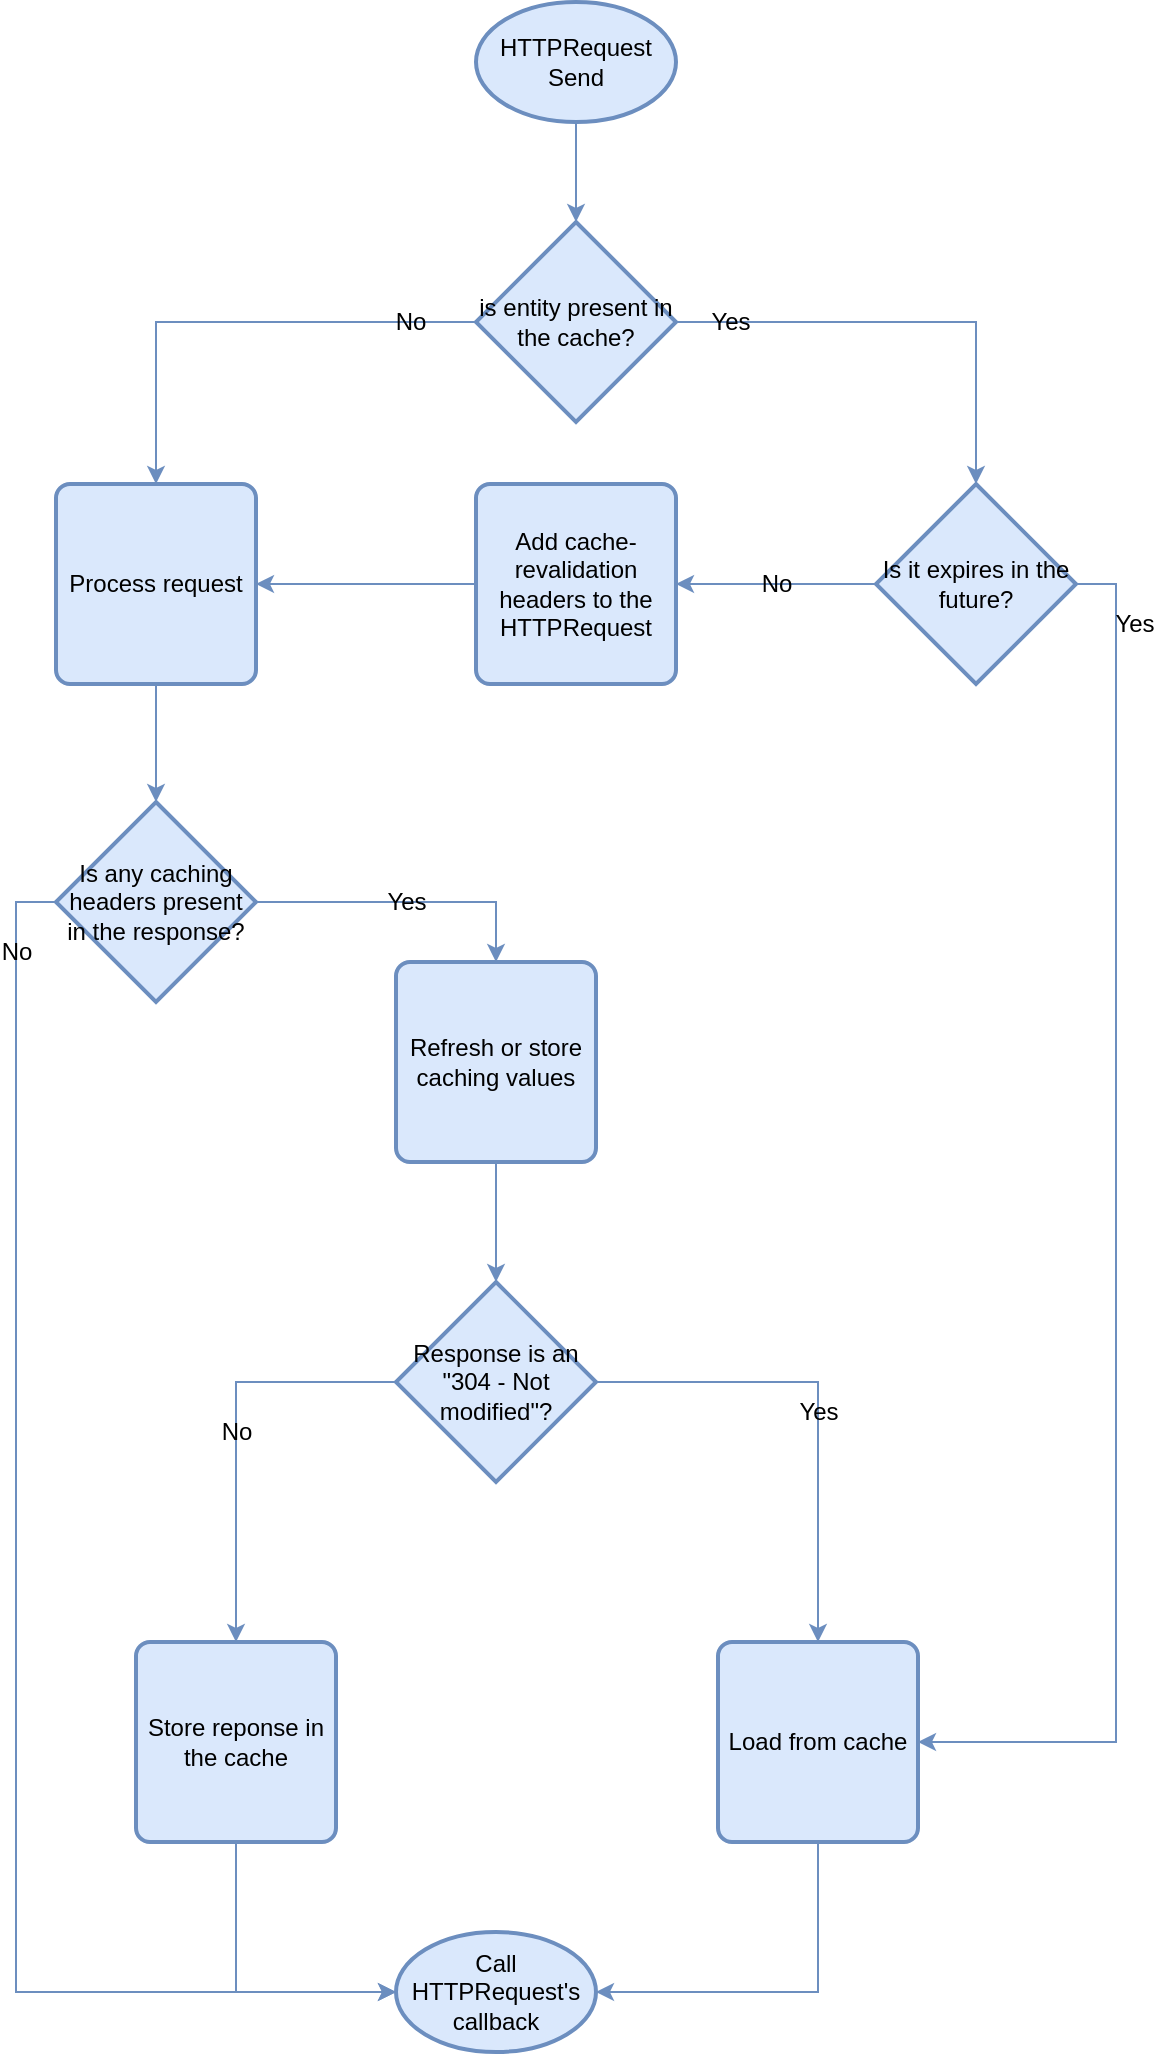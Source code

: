 <mxfile version="12.4.2" type="device" pages="1"><diagram id="3kjosCIJWON_d6Vr9HFh" name="Page-1"><mxGraphModel dx="2048" dy="1168" grid="0" gridSize="10" guides="1" tooltips="1" connect="1" arrows="1" fold="1" page="1" pageScale="1" pageWidth="850" pageHeight="1100" background="#ffffff" math="0" shadow="0"><root><mxCell id="0"/><mxCell id="1" parent="0"/><mxCell id="ET93Un-UunFfn_HRBGut-4" value="" style="edgeStyle=orthogonalEdgeStyle;rounded=0;orthogonalLoop=1;jettySize=auto;entryX=0.5;entryY=0;entryDx=0;entryDy=0;entryPerimeter=0;fillColor=#dae8fc;strokeColor=#6c8ebf;fontSize=12;fontColor=#000000;labelBorderColor=none;html=1;shadow=0;labelBackgroundColor=none;" edge="1" parent="1" source="ET93Un-UunFfn_HRBGut-1" target="ET93Un-UunFfn_HRBGut-2"><mxGeometry relative="1" as="geometry"/></mxCell><mxCell id="ET93Un-UunFfn_HRBGut-1" value="HTTPRequest Send" style="strokeWidth=2;shape=mxgraph.flowchart.start_1;whiteSpace=wrap;fillColor=#dae8fc;strokeColor=#6c8ebf;fontSize=12;fontColor=#000000;labelBorderColor=none;html=1;shadow=0;labelBackgroundColor=none;" vertex="1" parent="1"><mxGeometry x="350" y="40" width="100" height="60" as="geometry"/></mxCell><mxCell id="ET93Un-UunFfn_HRBGut-12" value="Yes" style="edgeStyle=orthogonalEdgeStyle;rounded=0;orthogonalLoop=1;jettySize=auto;entryX=0.5;entryY=0;entryDx=0;entryDy=0;entryPerimeter=0;fillColor=#dae8fc;strokeColor=#6c8ebf;fontSize=12;fontColor=#000000;labelBorderColor=none;html=1;shadow=0;labelBackgroundColor=none;" edge="1" parent="1" source="ET93Un-UunFfn_HRBGut-2" target="ET93Un-UunFfn_HRBGut-5"><mxGeometry x="-0.766" relative="1" as="geometry"><mxPoint as="offset"/></mxGeometry></mxCell><mxCell id="ET93Un-UunFfn_HRBGut-20" value="No" style="edgeStyle=orthogonalEdgeStyle;rounded=0;orthogonalLoop=1;jettySize=auto;entryX=0.5;entryY=0;entryDx=0;entryDy=0;fillColor=#dae8fc;strokeColor=#6c8ebf;fontSize=12;fontColor=#000000;labelBorderColor=none;html=1;shadow=0;labelBackgroundColor=none;" edge="1" parent="1" source="ET93Un-UunFfn_HRBGut-2" target="ET93Un-UunFfn_HRBGut-13"><mxGeometry x="-0.726" relative="1" as="geometry"><mxPoint as="offset"/></mxGeometry></mxCell><mxCell id="ET93Un-UunFfn_HRBGut-2" value="is entity present in the cache?" style="strokeWidth=2;shape=mxgraph.flowchart.decision;whiteSpace=wrap;fillColor=#dae8fc;strokeColor=#6c8ebf;fontSize=12;fontColor=#000000;labelBorderColor=none;html=1;shadow=0;labelBackgroundColor=none;" vertex="1" parent="1"><mxGeometry x="350" y="150" width="100" height="100" as="geometry"/></mxCell><mxCell id="ET93Un-UunFfn_HRBGut-23" value="No" style="edgeStyle=orthogonalEdgeStyle;rounded=0;orthogonalLoop=1;jettySize=auto;entryX=1;entryY=0.5;entryDx=0;entryDy=0;fillColor=#dae8fc;strokeColor=#6c8ebf;fontSize=12;fontColor=#000000;labelBorderColor=none;html=1;shadow=0;labelBackgroundColor=none;" edge="1" parent="1" source="ET93Un-UunFfn_HRBGut-5" target="ET93Un-UunFfn_HRBGut-21"><mxGeometry relative="1" as="geometry"/></mxCell><mxCell id="ET93Un-UunFfn_HRBGut-34" value="Yes" style="edgeStyle=orthogonalEdgeStyle;rounded=0;orthogonalLoop=1;jettySize=auto;entryX=1;entryY=0.5;entryDx=0;entryDy=0;exitX=1;exitY=0.5;exitDx=0;exitDy=0;exitPerimeter=0;fillColor=#dae8fc;strokeColor=#6c8ebf;fontSize=12;fontColor=#000000;labelBorderColor=none;html=1;shadow=0;labelBackgroundColor=none;" edge="1" parent="1" source="ET93Un-UunFfn_HRBGut-5" target="ET93Un-UunFfn_HRBGut-6"><mxGeometry x="-0.945" y="-10" relative="1" as="geometry"><mxPoint x="10" y="10" as="offset"/></mxGeometry></mxCell><mxCell id="ET93Un-UunFfn_HRBGut-5" value="Is it expires in the future?" style="strokeWidth=2;shape=mxgraph.flowchart.decision;whiteSpace=wrap;shadow=0;fillColor=#dae8fc;strokeColor=#6c8ebf;fontSize=12;fontColor=#000000;labelBorderColor=none;html=1;labelBackgroundColor=none;" vertex="1" parent="1"><mxGeometry x="550" y="281" width="100" height="100" as="geometry"/></mxCell><mxCell id="ET93Un-UunFfn_HRBGut-9" value="" style="edgeStyle=orthogonalEdgeStyle;rounded=0;orthogonalLoop=1;jettySize=auto;entryX=1;entryY=0.5;entryDx=0;entryDy=0;entryPerimeter=0;fillColor=#dae8fc;strokeColor=#6c8ebf;fontSize=12;fontColor=#000000;labelBorderColor=none;html=1;shadow=0;labelBackgroundColor=none;exitX=0.5;exitY=1;exitDx=0;exitDy=0;" edge="1" parent="1" source="ET93Un-UunFfn_HRBGut-6" target="ET93Un-UunFfn_HRBGut-8"><mxGeometry relative="1" as="geometry"/></mxCell><mxCell id="ET93Un-UunFfn_HRBGut-6" value="Load from cache" style="rounded=1;whiteSpace=wrap;absoluteArcSize=1;arcSize=14;strokeWidth=2;fillColor=#dae8fc;strokeColor=#6c8ebf;fontSize=12;fontColor=#000000;labelBorderColor=none;html=1;shadow=0;labelBackgroundColor=none;" vertex="1" parent="1"><mxGeometry x="471" y="860" width="100" height="100" as="geometry"/></mxCell><mxCell id="ET93Un-UunFfn_HRBGut-8" value="Call HTTPRequest's callback" style="strokeWidth=2;shape=mxgraph.flowchart.start_1;whiteSpace=wrap;fillColor=#dae8fc;strokeColor=#6c8ebf;fontSize=12;fontColor=#000000;labelBorderColor=none;html=1;shadow=0;labelBackgroundColor=none;" vertex="1" parent="1"><mxGeometry x="310" y="1005" width="100" height="60" as="geometry"/></mxCell><mxCell id="ET93Un-UunFfn_HRBGut-27" value="" style="edgeStyle=orthogonalEdgeStyle;rounded=0;orthogonalLoop=1;jettySize=auto;entryX=0.5;entryY=0;entryDx=0;entryDy=0;entryPerimeter=0;fillColor=#dae8fc;strokeColor=#6c8ebf;fontSize=12;fontColor=#000000;labelBorderColor=none;html=1;shadow=0;labelBackgroundColor=none;" edge="1" parent="1" source="ET93Un-UunFfn_HRBGut-13" target="ET93Un-UunFfn_HRBGut-14"><mxGeometry relative="1" as="geometry"/></mxCell><mxCell id="ET93Un-UunFfn_HRBGut-13" value="Process request" style="rounded=1;whiteSpace=wrap;absoluteArcSize=1;arcSize=14;strokeWidth=2;fillColor=#dae8fc;strokeColor=#6c8ebf;fontSize=12;fontColor=#000000;labelBorderColor=none;html=1;shadow=0;labelBackgroundColor=none;" vertex="1" parent="1"><mxGeometry x="140" y="281" width="100" height="100" as="geometry"/></mxCell><mxCell id="ET93Un-UunFfn_HRBGut-28" value="Yes" style="edgeStyle=orthogonalEdgeStyle;rounded=0;orthogonalLoop=1;jettySize=auto;entryX=0.5;entryY=0;entryDx=0;entryDy=0;fillColor=#dae8fc;strokeColor=#6c8ebf;fontSize=12;fontColor=#000000;labelBorderColor=none;html=1;shadow=0;labelBackgroundColor=none;" edge="1" parent="1" source="ET93Un-UunFfn_HRBGut-14" target="ET93Un-UunFfn_HRBGut-26"><mxGeometry relative="1" as="geometry"/></mxCell><mxCell id="ET93Un-UunFfn_HRBGut-31" value="No" style="edgeStyle=orthogonalEdgeStyle;rounded=0;orthogonalLoop=1;jettySize=auto;entryX=0;entryY=0.5;entryDx=0;entryDy=0;entryPerimeter=0;exitX=0;exitY=0.5;exitDx=0;exitDy=0;exitPerimeter=0;fillColor=#dae8fc;strokeColor=#6c8ebf;fontSize=12;fontColor=#000000;labelBorderColor=none;html=1;shadow=0;labelBackgroundColor=none;horizontal=1;verticalAlign=middle;" edge="1" parent="1" source="ET93Un-UunFfn_HRBGut-14" target="ET93Un-UunFfn_HRBGut-8"><mxGeometry x="-0.881" relative="1" as="geometry"><mxPoint as="offset"/></mxGeometry></mxCell><mxCell id="ET93Un-UunFfn_HRBGut-14" value="Is any caching headers present in the response?" style="strokeWidth=2;shape=mxgraph.flowchart.decision;whiteSpace=wrap;fillColor=#dae8fc;strokeColor=#6c8ebf;fontSize=12;fontColor=#000000;labelBorderColor=none;html=1;shadow=0;labelBackgroundColor=none;" vertex="1" parent="1"><mxGeometry x="140" y="440" width="100" height="100" as="geometry"/></mxCell><mxCell id="ET93Un-UunFfn_HRBGut-16" value="" style="edgeStyle=orthogonalEdgeStyle;rounded=0;orthogonalLoop=1;jettySize=auto;entryX=0;entryY=0.5;entryDx=0;entryDy=0;entryPerimeter=0;exitX=0.5;exitY=1;exitDx=0;exitDy=0;fillColor=#dae8fc;strokeColor=#6c8ebf;fontSize=12;fontColor=#000000;labelBorderColor=none;html=1;shadow=0;labelBackgroundColor=none;" edge="1" parent="1" source="ET93Un-UunFfn_HRBGut-15" target="ET93Un-UunFfn_HRBGut-8"><mxGeometry relative="1" as="geometry"/></mxCell><mxCell id="ET93Un-UunFfn_HRBGut-15" value="Store reponse in the cache" style="rounded=1;whiteSpace=wrap;absoluteArcSize=1;arcSize=14;strokeWidth=2;fillColor=#dae8fc;strokeColor=#6c8ebf;fontSize=12;fontColor=#000000;labelBorderColor=none;html=1;shadow=0;labelBackgroundColor=none;" vertex="1" parent="1"><mxGeometry x="180" y="860" width="100" height="100" as="geometry"/></mxCell><mxCell id="ET93Un-UunFfn_HRBGut-22" value="" style="edgeStyle=orthogonalEdgeStyle;rounded=0;orthogonalLoop=1;jettySize=auto;entryX=1;entryY=0.5;entryDx=0;entryDy=0;fillColor=#dae8fc;strokeColor=#6c8ebf;fontSize=12;fontColor=#000000;labelBorderColor=none;html=1;shadow=0;labelBackgroundColor=none;" edge="1" parent="1" source="ET93Un-UunFfn_HRBGut-21" target="ET93Un-UunFfn_HRBGut-13"><mxGeometry relative="1" as="geometry"/></mxCell><mxCell id="ET93Un-UunFfn_HRBGut-21" value="Add cache-revalidation headers to the HTTPRequest" style="rounded=1;whiteSpace=wrap;absoluteArcSize=1;arcSize=14;strokeWidth=2;fillColor=#dae8fc;strokeColor=#6c8ebf;fontSize=12;fontColor=#000000;labelBorderColor=none;html=1;shadow=0;labelBackgroundColor=none;" vertex="1" parent="1"><mxGeometry x="350" y="281" width="100" height="100" as="geometry"/></mxCell><mxCell id="ET93Un-UunFfn_HRBGut-33" value="Yes" style="edgeStyle=orthogonalEdgeStyle;rounded=0;orthogonalLoop=1;jettySize=auto;entryX=0.5;entryY=0;entryDx=0;entryDy=0;fillColor=#dae8fc;strokeColor=#6c8ebf;fontSize=12;fontColor=#000000;labelBorderColor=none;html=1;shadow=0;labelBackgroundColor=none;" edge="1" parent="1" source="ET93Un-UunFfn_HRBGut-24" target="ET93Un-UunFfn_HRBGut-6"><mxGeometry x="-0.079" y="-15" relative="1" as="geometry"><mxPoint x="15" y="15" as="offset"/></mxGeometry></mxCell><mxCell id="ET93Un-UunFfn_HRBGut-36" value="No" style="edgeStyle=orthogonalEdgeStyle;rounded=0;orthogonalLoop=1;jettySize=auto;entryX=0.5;entryY=0;entryDx=0;entryDy=0;exitX=0;exitY=0.5;exitDx=0;exitDy=0;exitPerimeter=0;fillColor=#dae8fc;strokeColor=#6c8ebf;fontSize=12;fontColor=#000000;labelBorderColor=none;html=1;shadow=0;labelBackgroundColor=none;" edge="1" parent="1" source="ET93Un-UunFfn_HRBGut-24" target="ET93Un-UunFfn_HRBGut-15"><mxGeometry relative="1" as="geometry"/></mxCell><mxCell id="ET93Un-UunFfn_HRBGut-24" value="Response is an &quot;304 - Not modified&quot;?" style="strokeWidth=2;shape=mxgraph.flowchart.decision;whiteSpace=wrap;align=center;verticalAlign=middle;fillColor=#dae8fc;strokeColor=#6c8ebf;fontSize=12;fontColor=#000000;labelBorderColor=none;html=1;shadow=0;labelBackgroundColor=none;" vertex="1" parent="1"><mxGeometry x="310" y="680" width="100" height="100" as="geometry"/></mxCell><mxCell id="ET93Un-UunFfn_HRBGut-32" value="" style="edgeStyle=orthogonalEdgeStyle;rounded=0;orthogonalLoop=1;jettySize=auto;entryX=0.5;entryY=0;entryDx=0;entryDy=0;entryPerimeter=0;fillColor=#dae8fc;strokeColor=#6c8ebf;fontSize=12;fontColor=#000000;labelBorderColor=none;html=1;shadow=0;labelBackgroundColor=none;" edge="1" parent="1" source="ET93Un-UunFfn_HRBGut-26" target="ET93Un-UunFfn_HRBGut-24"><mxGeometry relative="1" as="geometry"/></mxCell><mxCell id="ET93Un-UunFfn_HRBGut-26" value="Refresh or store caching values" style="rounded=1;whiteSpace=wrap;absoluteArcSize=1;arcSize=14;strokeWidth=2;shadow=0;fillColor=#dae8fc;strokeColor=#6c8ebf;fontSize=12;fontColor=#000000;labelBorderColor=none;html=1;labelBackgroundColor=none;" vertex="1" parent="1"><mxGeometry x="310" y="520" width="100" height="100" as="geometry"/></mxCell></root></mxGraphModel></diagram></mxfile>